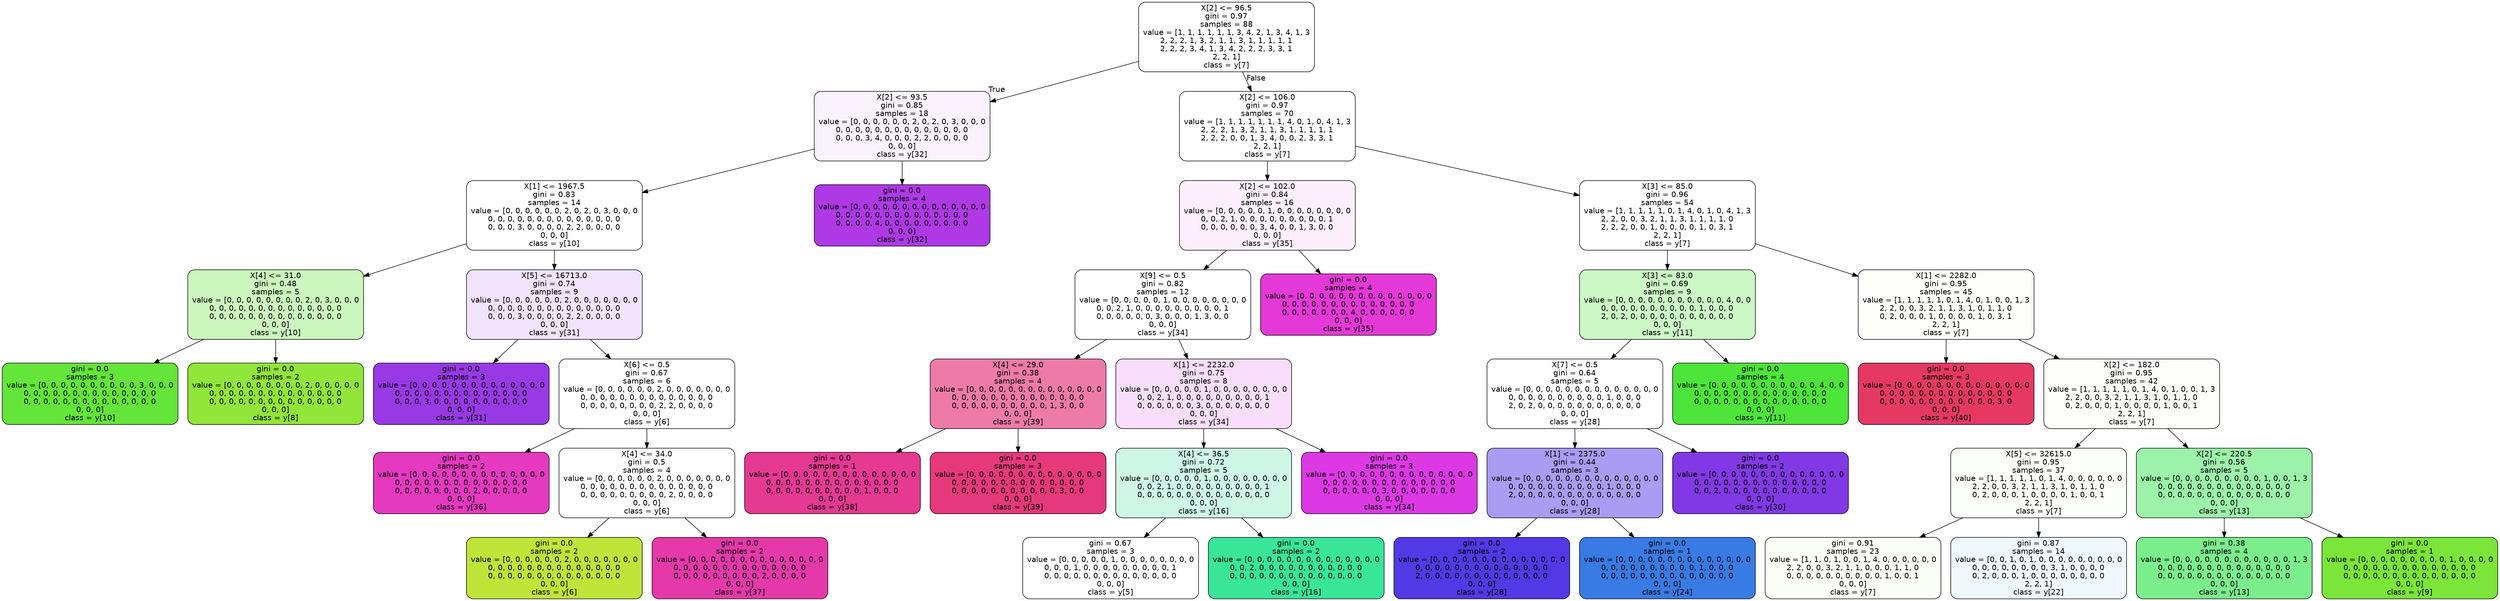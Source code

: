digraph Tree {
node [shape=box, style="filled, rounded", color="black", fontname=helvetica] ;
edge [fontname=helvetica] ;
0 [label="X[2] <= 96.5\ngini = 0.97\nsamples = 88\nvalue = [1, 1, 1, 1, 1, 1, 3, 4, 2, 1, 3, 4, 1, 3\n2, 2, 2, 1, 3, 2, 1, 1, 3, 1, 1, 1, 1, 1\n2, 2, 2, 3, 4, 1, 3, 4, 2, 2, 2, 3, 3, 1\n2, 2, 1]\nclass = y[7]", fillcolor="#ffffff"] ;
1 [label="X[2] <= 93.5\ngini = 0.85\nsamples = 18\nvalue = [0, 0, 0, 0, 0, 0, 2, 0, 2, 0, 3, 0, 0, 0\n0, 0, 0, 0, 0, 0, 0, 0, 0, 0, 0, 0, 0, 0\n0, 0, 0, 3, 4, 0, 0, 0, 2, 2, 0, 0, 0, 0\n0, 0, 0]\nclass = y[32]", fillcolor="#faf2fd"] ;
0 -> 1 [labeldistance=2.5, labelangle=45, headlabel="True"] ;
2 [label="X[1] <= 1967.5\ngini = 0.83\nsamples = 14\nvalue = [0, 0, 0, 0, 0, 0, 2, 0, 2, 0, 3, 0, 0, 0\n0, 0, 0, 0, 0, 0, 0, 0, 0, 0, 0, 0, 0, 0\n0, 0, 0, 3, 0, 0, 0, 0, 2, 2, 0, 0, 0, 0\n0, 0, 0]\nclass = y[10]", fillcolor="#ffffff"] ;
1 -> 2 ;
3 [label="X[4] <= 31.0\ngini = 0.48\nsamples = 5\nvalue = [0, 0, 0, 0, 0, 0, 0, 0, 2, 0, 3, 0, 0, 0\n0, 0, 0, 0, 0, 0, 0, 0, 0, 0, 0, 0, 0, 0\n0, 0, 0, 0, 0, 0, 0, 0, 0, 0, 0, 0, 0, 0\n0, 0, 0]\nclass = y[10]", fillcolor="#cbf6bd"] ;
2 -> 3 ;
4 [label="gini = 0.0\nsamples = 3\nvalue = [0, 0, 0, 0, 0, 0, 0, 0, 0, 0, 3, 0, 0, 0\n0, 0, 0, 0, 0, 0, 0, 0, 0, 0, 0, 0, 0, 0\n0, 0, 0, 0, 0, 0, 0, 0, 0, 0, 0, 0, 0, 0\n0, 0, 0]\nclass = y[10]", fillcolor="#64e539"] ;
3 -> 4 ;
5 [label="gini = 0.0\nsamples = 2\nvalue = [0, 0, 0, 0, 0, 0, 0, 0, 2, 0, 0, 0, 0, 0\n0, 0, 0, 0, 0, 0, 0, 0, 0, 0, 0, 0, 0, 0\n0, 0, 0, 0, 0, 0, 0, 0, 0, 0, 0, 0, 0, 0\n0, 0, 0]\nclass = y[8]", fillcolor="#92e539"] ;
3 -> 5 ;
6 [label="X[5] <= 16713.0\ngini = 0.74\nsamples = 9\nvalue = [0, 0, 0, 0, 0, 0, 2, 0, 0, 0, 0, 0, 0, 0\n0, 0, 0, 0, 0, 0, 0, 0, 0, 0, 0, 0, 0, 0\n0, 0, 0, 3, 0, 0, 0, 0, 2, 2, 0, 0, 0, 0\n0, 0, 0]\nclass = y[31]", fillcolor="#f0e3fb"] ;
2 -> 6 ;
7 [label="gini = 0.0\nsamples = 3\nvalue = [0, 0, 0, 0, 0, 0, 0, 0, 0, 0, 0, 0, 0, 0\n0, 0, 0, 0, 0, 0, 0, 0, 0, 0, 0, 0, 0, 0\n0, 0, 0, 3, 0, 0, 0, 0, 0, 0, 0, 0, 0, 0\n0, 0, 0]\nclass = y[31]", fillcolor="#9839e5"] ;
6 -> 7 ;
8 [label="X[6] <= 0.5\ngini = 0.67\nsamples = 6\nvalue = [0, 0, 0, 0, 0, 0, 2, 0, 0, 0, 0, 0, 0, 0\n0, 0, 0, 0, 0, 0, 0, 0, 0, 0, 0, 0, 0, 0\n0, 0, 0, 0, 0, 0, 0, 0, 2, 2, 0, 0, 0, 0\n0, 0, 0]\nclass = y[6]", fillcolor="#ffffff"] ;
6 -> 8 ;
9 [label="gini = 0.0\nsamples = 2\nvalue = [0, 0, 0, 0, 0, 0, 0, 0, 0, 0, 0, 0, 0, 0\n0, 0, 0, 0, 0, 0, 0, 0, 0, 0, 0, 0, 0, 0\n0, 0, 0, 0, 0, 0, 0, 0, 2, 0, 0, 0, 0, 0\n0, 0, 0]\nclass = y[36]", fillcolor="#e539c0"] ;
8 -> 9 ;
10 [label="X[4] <= 34.0\ngini = 0.5\nsamples = 4\nvalue = [0, 0, 0, 0, 0, 0, 2, 0, 0, 0, 0, 0, 0, 0\n0, 0, 0, 0, 0, 0, 0, 0, 0, 0, 0, 0, 0, 0\n0, 0, 0, 0, 0, 0, 0, 0, 0, 2, 0, 0, 0, 0\n0, 0, 0]\nclass = y[6]", fillcolor="#ffffff"] ;
8 -> 10 ;
11 [label="gini = 0.0\nsamples = 2\nvalue = [0, 0, 0, 0, 0, 0, 2, 0, 0, 0, 0, 0, 0, 0\n0, 0, 0, 0, 0, 0, 0, 0, 0, 0, 0, 0, 0, 0\n0, 0, 0, 0, 0, 0, 0, 0, 0, 0, 0, 0, 0, 0\n0, 0, 0]\nclass = y[6]", fillcolor="#c0e539"] ;
10 -> 11 ;
12 [label="gini = 0.0\nsamples = 2\nvalue = [0, 0, 0, 0, 0, 0, 0, 0, 0, 0, 0, 0, 0, 0\n0, 0, 0, 0, 0, 0, 0, 0, 0, 0, 0, 0, 0, 0\n0, 0, 0, 0, 0, 0, 0, 0, 0, 2, 0, 0, 0, 0\n0, 0, 0]\nclass = y[37]", fillcolor="#e539a9"] ;
10 -> 12 ;
13 [label="gini = 0.0\nsamples = 4\nvalue = [0, 0, 0, 0, 0, 0, 0, 0, 0, 0, 0, 0, 0, 0\n0, 0, 0, 0, 0, 0, 0, 0, 0, 0, 0, 0, 0, 0\n0, 0, 0, 0, 4, 0, 0, 0, 0, 0, 0, 0, 0, 0\n0, 0, 0]\nclass = y[32]", fillcolor="#ae39e5"] ;
1 -> 13 ;
14 [label="X[2] <= 106.0\ngini = 0.97\nsamples = 70\nvalue = [1, 1, 1, 1, 1, 1, 1, 4, 0, 1, 0, 4, 1, 3\n2, 2, 2, 1, 3, 2, 1, 1, 3, 1, 1, 1, 1, 1\n2, 2, 2, 0, 0, 1, 3, 4, 0, 0, 2, 3, 3, 1\n2, 2, 1]\nclass = y[7]", fillcolor="#ffffff"] ;
0 -> 14 [labeldistance=2.5, labelangle=-45, headlabel="False"] ;
15 [label="X[2] <= 102.0\ngini = 0.84\nsamples = 16\nvalue = [0, 0, 0, 0, 0, 1, 0, 0, 0, 0, 0, 0, 0, 0\n0, 0, 2, 1, 0, 0, 0, 0, 0, 0, 0, 0, 0, 1\n0, 0, 0, 0, 0, 0, 3, 4, 0, 0, 1, 3, 0, 0\n0, 0, 0]\nclass = y[35]", fillcolor="#fdf0fc"] ;
14 -> 15 ;
16 [label="X[9] <= 0.5\ngini = 0.82\nsamples = 12\nvalue = [0, 0, 0, 0, 0, 1, 0, 0, 0, 0, 0, 0, 0, 0\n0, 0, 2, 1, 0, 0, 0, 0, 0, 0, 0, 0, 0, 1\n0, 0, 0, 0, 0, 0, 3, 0, 0, 0, 1, 3, 0, 0\n0, 0, 0]\nclass = y[34]", fillcolor="#ffffff"] ;
15 -> 16 ;
17 [label="X[4] <= 29.0\ngini = 0.38\nsamples = 4\nvalue = [0, 0, 0, 0, 0, 0, 0, 0, 0, 0, 0, 0, 0, 0\n0, 0, 0, 0, 0, 0, 0, 0, 0, 0, 0, 0, 0, 0\n0, 0, 0, 0, 0, 0, 0, 0, 0, 0, 1, 3, 0, 0\n0, 0, 0]\nclass = y[39]", fillcolor="#ee7ba7"] ;
16 -> 17 ;
18 [label="gini = 0.0\nsamples = 1\nvalue = [0, 0, 0, 0, 0, 0, 0, 0, 0, 0, 0, 0, 0, 0\n0, 0, 0, 0, 0, 0, 0, 0, 0, 0, 0, 0, 0, 0\n0, 0, 0, 0, 0, 0, 0, 0, 0, 0, 1, 0, 0, 0\n0, 0, 0]\nclass = y[38]", fillcolor="#e53992"] ;
17 -> 18 ;
19 [label="gini = 0.0\nsamples = 3\nvalue = [0, 0, 0, 0, 0, 0, 0, 0, 0, 0, 0, 0, 0, 0\n0, 0, 0, 0, 0, 0, 0, 0, 0, 0, 0, 0, 0, 0\n0, 0, 0, 0, 0, 0, 0, 0, 0, 0, 0, 3, 0, 0\n0, 0, 0]\nclass = y[39]", fillcolor="#e5397b"] ;
17 -> 19 ;
20 [label="X[1] <= 2232.0\ngini = 0.75\nsamples = 8\nvalue = [0, 0, 0, 0, 0, 1, 0, 0, 0, 0, 0, 0, 0, 0\n0, 0, 2, 1, 0, 0, 0, 0, 0, 0, 0, 0, 0, 1\n0, 0, 0, 0, 0, 0, 3, 0, 0, 0, 0, 0, 0, 0\n0, 0, 0]\nclass = y[34]", fillcolor="#f9defb"] ;
16 -> 20 ;
21 [label="X[4] <= 36.5\ngini = 0.72\nsamples = 5\nvalue = [0, 0, 0, 0, 0, 1, 0, 0, 0, 0, 0, 0, 0, 0\n0, 0, 2, 1, 0, 0, 0, 0, 0, 0, 0, 0, 0, 1\n0, 0, 0, 0, 0, 0, 0, 0, 0, 0, 0, 0, 0, 0\n0, 0, 0]\nclass = y[16]", fillcolor="#cef8e5"] ;
20 -> 21 ;
22 [label="gini = 0.67\nsamples = 3\nvalue = [0, 0, 0, 0, 0, 1, 0, 0, 0, 0, 0, 0, 0, 0\n0, 0, 0, 1, 0, 0, 0, 0, 0, 0, 0, 0, 0, 1\n0, 0, 0, 0, 0, 0, 0, 0, 0, 0, 0, 0, 0, 0\n0, 0, 0]\nclass = y[5]", fillcolor="#ffffff"] ;
21 -> 22 ;
23 [label="gini = 0.0\nsamples = 2\nvalue = [0, 0, 0, 0, 0, 0, 0, 0, 0, 0, 0, 0, 0, 0\n0, 0, 2, 0, 0, 0, 0, 0, 0, 0, 0, 0, 0, 0\n0, 0, 0, 0, 0, 0, 0, 0, 0, 0, 0, 0, 0, 0\n0, 0, 0]\nclass = y[16]", fillcolor="#39e598"] ;
21 -> 23 ;
24 [label="gini = 0.0\nsamples = 3\nvalue = [0, 0, 0, 0, 0, 0, 0, 0, 0, 0, 0, 0, 0, 0\n0, 0, 0, 0, 0, 0, 0, 0, 0, 0, 0, 0, 0, 0\n0, 0, 0, 0, 0, 0, 3, 0, 0, 0, 0, 0, 0, 0\n0, 0, 0]\nclass = y[34]", fillcolor="#dc39e5"] ;
20 -> 24 ;
25 [label="gini = 0.0\nsamples = 4\nvalue = [0, 0, 0, 0, 0, 0, 0, 0, 0, 0, 0, 0, 0, 0\n0, 0, 0, 0, 0, 0, 0, 0, 0, 0, 0, 0, 0, 0\n0, 0, 0, 0, 0, 0, 0, 4, 0, 0, 0, 0, 0, 0\n0, 0, 0]\nclass = y[35]", fillcolor="#e539d7"] ;
15 -> 25 ;
26 [label="X[3] <= 85.0\ngini = 0.96\nsamples = 54\nvalue = [1, 1, 1, 1, 1, 0, 1, 4, 0, 1, 0, 4, 1, 3\n2, 2, 0, 0, 3, 2, 1, 1, 3, 1, 1, 1, 1, 0\n2, 2, 2, 0, 0, 1, 0, 0, 0, 0, 1, 0, 3, 1\n2, 2, 1]\nclass = y[7]", fillcolor="#ffffff"] ;
14 -> 26 ;
27 [label="X[3] <= 83.0\ngini = 0.69\nsamples = 9\nvalue = [0, 0, 0, 0, 0, 0, 0, 0, 0, 0, 0, 4, 0, 0\n0, 0, 0, 0, 0, 0, 0, 0, 0, 0, 1, 0, 0, 0\n2, 0, 2, 0, 0, 0, 0, 0, 0, 0, 0, 0, 0, 0\n0, 0, 0]\nclass = y[11]", fillcolor="#ccf8c6"] ;
26 -> 27 ;
28 [label="X[7] <= 0.5\ngini = 0.64\nsamples = 5\nvalue = [0, 0, 0, 0, 0, 0, 0, 0, 0, 0, 0, 0, 0, 0\n0, 0, 0, 0, 0, 0, 0, 0, 0, 0, 1, 0, 0, 0\n2, 0, 2, 0, 0, 0, 0, 0, 0, 0, 0, 0, 0, 0\n0, 0, 0]\nclass = y[28]", fillcolor="#ffffff"] ;
27 -> 28 ;
29 [label="X[1] <= 2375.0\ngini = 0.44\nsamples = 3\nvalue = [0, 0, 0, 0, 0, 0, 0, 0, 0, 0, 0, 0, 0, 0\n0, 0, 0, 0, 0, 0, 0, 0, 0, 0, 1, 0, 0, 0\n2, 0, 0, 0, 0, 0, 0, 0, 0, 0, 0, 0, 0, 0\n0, 0, 0]\nclass = y[28]", fillcolor="#a99cf2"] ;
28 -> 29 ;
30 [label="gini = 0.0\nsamples = 2\nvalue = [0, 0, 0, 0, 0, 0, 0, 0, 0, 0, 0, 0, 0, 0\n0, 0, 0, 0, 0, 0, 0, 0, 0, 0, 0, 0, 0, 0\n2, 0, 0, 0, 0, 0, 0, 0, 0, 0, 0, 0, 0, 0\n0, 0, 0]\nclass = y[28]", fillcolor="#5339e5"] ;
29 -> 30 ;
31 [label="gini = 0.0\nsamples = 1\nvalue = [0, 0, 0, 0, 0, 0, 0, 0, 0, 0, 0, 0, 0, 0\n0, 0, 0, 0, 0, 0, 0, 0, 0, 0, 1, 0, 0, 0\n0, 0, 0, 0, 0, 0, 0, 0, 0, 0, 0, 0, 0, 0\n0, 0, 0]\nclass = y[24]", fillcolor="#397be5"] ;
29 -> 31 ;
32 [label="gini = 0.0\nsamples = 2\nvalue = [0, 0, 0, 0, 0, 0, 0, 0, 0, 0, 0, 0, 0, 0\n0, 0, 0, 0, 0, 0, 0, 0, 0, 0, 0, 0, 0, 0\n0, 0, 2, 0, 0, 0, 0, 0, 0, 0, 0, 0, 0, 0\n0, 0, 0]\nclass = y[30]", fillcolor="#8139e5"] ;
28 -> 32 ;
33 [label="gini = 0.0\nsamples = 4\nvalue = [0, 0, 0, 0, 0, 0, 0, 0, 0, 0, 0, 4, 0, 0\n0, 0, 0, 0, 0, 0, 0, 0, 0, 0, 0, 0, 0, 0\n0, 0, 0, 0, 0, 0, 0, 0, 0, 0, 0, 0, 0, 0\n0, 0, 0]\nclass = y[11]", fillcolor="#4de539"] ;
27 -> 33 ;
34 [label="X[1] <= 2282.0\ngini = 0.95\nsamples = 45\nvalue = [1, 1, 1, 1, 1, 0, 1, 4, 0, 1, 0, 0, 1, 3\n2, 2, 0, 0, 3, 2, 1, 1, 3, 1, 0, 1, 1, 0\n0, 2, 0, 0, 0, 1, 0, 0, 0, 0, 1, 0, 3, 1\n2, 2, 1]\nclass = y[7]", fillcolor="#fdfefa"] ;
26 -> 34 ;
35 [label="gini = 0.0\nsamples = 3\nvalue = [0, 0, 0, 0, 0, 0, 0, 0, 0, 0, 0, 0, 0, 0\n0, 0, 0, 0, 0, 0, 0, 0, 0, 0, 0, 0, 0, 0\n0, 0, 0, 0, 0, 0, 0, 0, 0, 0, 0, 0, 3, 0\n0, 0, 0]\nclass = y[40]", fillcolor="#e53964"] ;
34 -> 35 ;
36 [label="X[2] <= 182.0\ngini = 0.95\nsamples = 42\nvalue = [1, 1, 1, 1, 1, 0, 1, 4, 0, 1, 0, 0, 1, 3\n2, 2, 0, 0, 3, 2, 1, 1, 3, 1, 0, 1, 1, 0\n0, 2, 0, 0, 0, 1, 0, 0, 0, 0, 1, 0, 0, 1\n2, 2, 1]\nclass = y[7]", fillcolor="#fdfefa"] ;
34 -> 36 ;
37 [label="X[5] <= 32615.0\ngini = 0.95\nsamples = 37\nvalue = [1, 1, 1, 1, 1, 0, 1, 4, 0, 0, 0, 0, 0, 0\n2, 2, 0, 0, 3, 2, 1, 1, 3, 1, 0, 1, 1, 0\n0, 2, 0, 0, 0, 1, 0, 0, 0, 0, 1, 0, 0, 1\n2, 2, 1]\nclass = y[7]", fillcolor="#fcfef9"] ;
36 -> 37 ;
38 [label="gini = 0.91\nsamples = 23\nvalue = [1, 1, 0, 1, 0, 0, 1, 4, 0, 0, 0, 0, 0, 0\n2, 2, 0, 0, 3, 2, 1, 1, 0, 0, 0, 1, 1, 0\n0, 0, 0, 0, 0, 0, 0, 0, 0, 0, 1, 0, 0, 1\n0, 0, 0]\nclass = y[7]", fillcolor="#fbfef5"] ;
37 -> 38 ;
39 [label="gini = 0.87\nsamples = 14\nvalue = [0, 0, 1, 0, 1, 0, 0, 0, 0, 0, 0, 0, 0, 0\n0, 0, 0, 0, 0, 0, 0, 0, 3, 1, 0, 0, 0, 0\n0, 2, 0, 0, 0, 1, 0, 0, 0, 0, 0, 0, 0, 0\n2, 2, 1]\nclass = y[22]", fillcolor="#eef8fd"] ;
37 -> 39 ;
40 [label="X[2] <= 220.5\ngini = 0.56\nsamples = 5\nvalue = [0, 0, 0, 0, 0, 0, 0, 0, 0, 1, 0, 0, 1, 3\n0, 0, 0, 0, 0, 0, 0, 0, 0, 0, 0, 0, 0, 0\n0, 0, 0, 0, 0, 0, 0, 0, 0, 0, 0, 0, 0, 0\n0, 0, 0]\nclass = y[13]", fillcolor="#9cf2a9"] ;
36 -> 40 ;
41 [label="gini = 0.38\nsamples = 4\nvalue = [0, 0, 0, 0, 0, 0, 0, 0, 0, 0, 0, 0, 1, 3\n0, 0, 0, 0, 0, 0, 0, 0, 0, 0, 0, 0, 0, 0\n0, 0, 0, 0, 0, 0, 0, 0, 0, 0, 0, 0, 0, 0\n0, 0, 0]\nclass = y[13]", fillcolor="#7bee8c"] ;
40 -> 41 ;
42 [label="gini = 0.0\nsamples = 1\nvalue = [0, 0, 0, 0, 0, 0, 0, 0, 0, 1, 0, 0, 0, 0\n0, 0, 0, 0, 0, 0, 0, 0, 0, 0, 0, 0, 0, 0\n0, 0, 0, 0, 0, 0, 0, 0, 0, 0, 0, 0, 0, 0\n0, 0, 0]\nclass = y[9]", fillcolor="#7be539"] ;
40 -> 42 ;
}